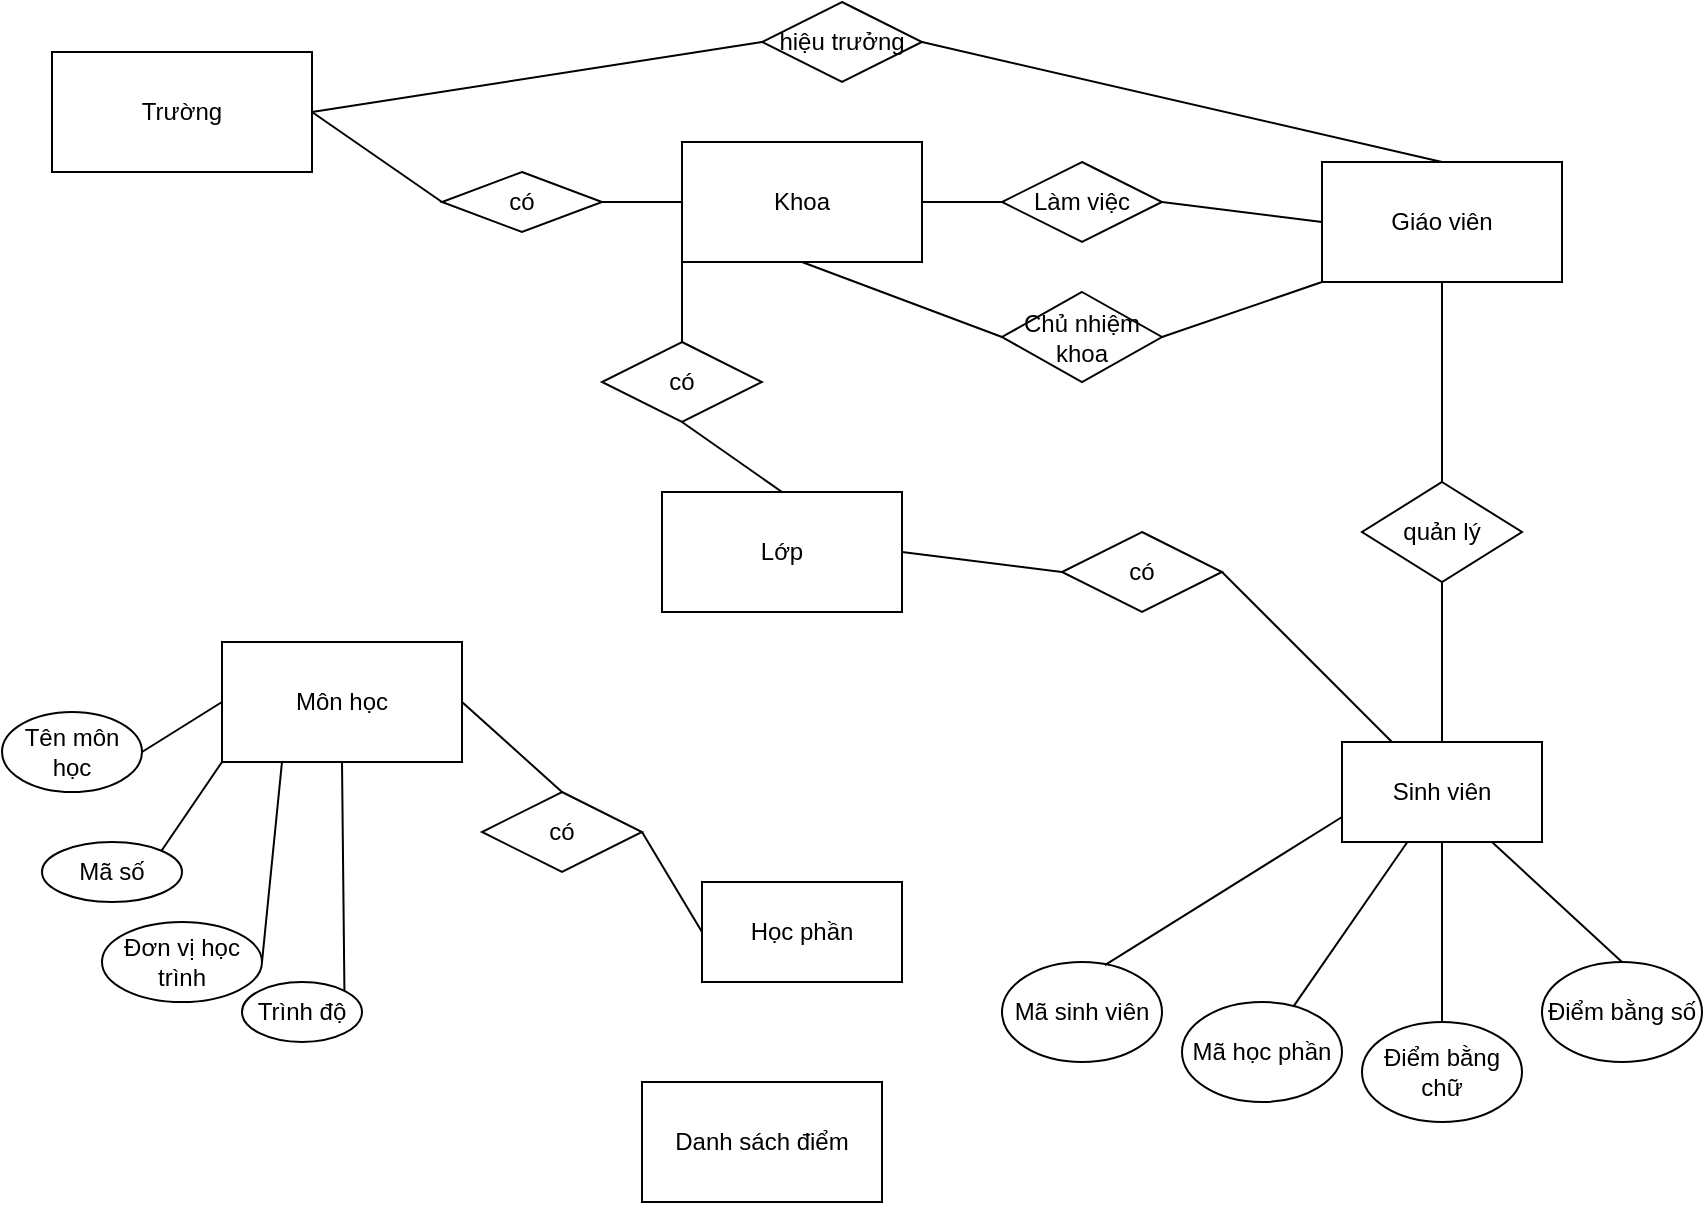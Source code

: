 <mxfile version="16.2.7" type="device"><diagram id="8b4q5NBT0EsoDJLBy-dq" name="Page-1"><mxGraphModel dx="1762" dy="547" grid="1" gridSize="10" guides="1" tooltips="1" connect="1" arrows="1" fold="1" page="1" pageScale="1" pageWidth="850" pageHeight="1100" math="0" shadow="0"><root><mxCell id="0"/><mxCell id="1" parent="0"/><mxCell id="aZ80mHsYPqqMFJwXPEyN-2" value="Trường" style="rounded=0;whiteSpace=wrap;html=1;" vertex="1" parent="1"><mxGeometry x="-35" y="575" width="130" height="60" as="geometry"/></mxCell><mxCell id="aZ80mHsYPqqMFJwXPEyN-4" value="Khoa" style="rounded=0;whiteSpace=wrap;html=1;" vertex="1" parent="1"><mxGeometry x="280" y="620" width="120" height="60" as="geometry"/></mxCell><mxCell id="aZ80mHsYPqqMFJwXPEyN-5" style="edgeStyle=orthogonalEdgeStyle;rounded=0;orthogonalLoop=1;jettySize=auto;html=1;exitX=0.5;exitY=1;exitDx=0;exitDy=0;" edge="1" parent="1" source="aZ80mHsYPqqMFJwXPEyN-2" target="aZ80mHsYPqqMFJwXPEyN-2"><mxGeometry relative="1" as="geometry"/></mxCell><mxCell id="aZ80mHsYPqqMFJwXPEyN-8" value="Mã sinh viên" style="ellipse;whiteSpace=wrap;html=1;" vertex="1" parent="1"><mxGeometry x="440" y="1030" width="80" height="50" as="geometry"/></mxCell><mxCell id="aZ80mHsYPqqMFJwXPEyN-10" value="Mã số" style="ellipse;whiteSpace=wrap;html=1;" vertex="1" parent="1"><mxGeometry x="-40" y="970" width="70" height="30" as="geometry"/></mxCell><mxCell id="aZ80mHsYPqqMFJwXPEyN-13" value="Tên môn học" style="ellipse;whiteSpace=wrap;html=1;" vertex="1" parent="1"><mxGeometry x="-60" y="905" width="70" height="40" as="geometry"/></mxCell><mxCell id="aZ80mHsYPqqMFJwXPEyN-14" value="Đơn vị học trình" style="ellipse;whiteSpace=wrap;html=1;" vertex="1" parent="1"><mxGeometry x="-10" y="1010" width="80" height="40" as="geometry"/></mxCell><mxCell id="aZ80mHsYPqqMFJwXPEyN-15" value="Trình độ" style="ellipse;whiteSpace=wrap;html=1;" vertex="1" parent="1"><mxGeometry x="60" y="1040" width="60" height="30" as="geometry"/></mxCell><mxCell id="aZ80mHsYPqqMFJwXPEyN-33" value="" style="endArrow=none;html=1;rounded=0;entryX=0;entryY=0.5;entryDx=0;entryDy=0;exitX=1;exitY=0.5;exitDx=0;exitDy=0;" edge="1" parent="1" source="aZ80mHsYPqqMFJwXPEyN-13" target="aZ80mHsYPqqMFJwXPEyN-41"><mxGeometry width="50" height="50" relative="1" as="geometry"><mxPoint x="80" y="840" as="sourcePoint"/><mxPoint x="130" y="855" as="targetPoint"/></mxGeometry></mxCell><mxCell id="aZ80mHsYPqqMFJwXPEyN-35" value="" style="endArrow=none;html=1;rounded=0;exitX=1;exitY=0;exitDx=0;exitDy=0;entryX=0;entryY=1;entryDx=0;entryDy=0;" edge="1" parent="1" source="aZ80mHsYPqqMFJwXPEyN-10" target="aZ80mHsYPqqMFJwXPEyN-41"><mxGeometry width="50" height="50" relative="1" as="geometry"><mxPoint x="90" y="895" as="sourcePoint"/><mxPoint x="138.765" y="870.617" as="targetPoint"/><Array as="points"/></mxGeometry></mxCell><mxCell id="aZ80mHsYPqqMFJwXPEyN-36" value="" style="endArrow=none;html=1;rounded=0;entryX=0.5;entryY=1;entryDx=0;entryDy=0;exitX=1;exitY=0;exitDx=0;exitDy=0;" edge="1" parent="1" source="aZ80mHsYPqqMFJwXPEyN-15" target="aZ80mHsYPqqMFJwXPEyN-41"><mxGeometry width="50" height="50" relative="1" as="geometry"><mxPoint x="100" y="860" as="sourcePoint"/><mxPoint x="150" y="875" as="targetPoint"/></mxGeometry></mxCell><mxCell id="aZ80mHsYPqqMFJwXPEyN-37" value="" style="endArrow=none;html=1;rounded=0;entryX=1;entryY=0.5;entryDx=0;entryDy=0;exitX=0.25;exitY=1;exitDx=0;exitDy=0;" edge="1" parent="1" source="aZ80mHsYPqqMFJwXPEyN-41" target="aZ80mHsYPqqMFJwXPEyN-14"><mxGeometry width="50" height="50" relative="1" as="geometry"><mxPoint x="150.574" y="876.854" as="sourcePoint"/><mxPoint x="160" y="885" as="targetPoint"/></mxGeometry></mxCell><mxCell id="aZ80mHsYPqqMFJwXPEyN-41" value="Môn học" style="whiteSpace=wrap;html=1;" vertex="1" parent="1"><mxGeometry x="50" y="870" width="120" height="60" as="geometry"/></mxCell><mxCell id="aZ80mHsYPqqMFJwXPEyN-43" value="Giáo viên" style="rounded=0;whiteSpace=wrap;html=1;" vertex="1" parent="1"><mxGeometry x="600" y="630" width="120" height="60" as="geometry"/></mxCell><mxCell id="aZ80mHsYPqqMFJwXPEyN-44" value="Lớp" style="rounded=0;whiteSpace=wrap;html=1;" vertex="1" parent="1"><mxGeometry x="270" y="795" width="120" height="60" as="geometry"/></mxCell><mxCell id="aZ80mHsYPqqMFJwXPEyN-45" value="Sinh viên" style="rounded=0;whiteSpace=wrap;html=1;" vertex="1" parent="1"><mxGeometry x="610" y="920" width="100" height="50" as="geometry"/></mxCell><mxCell id="aZ80mHsYPqqMFJwXPEyN-46" value="Mã học phần" style="ellipse;whiteSpace=wrap;html=1;" vertex="1" parent="1"><mxGeometry x="530" y="1050" width="80" height="50" as="geometry"/></mxCell><mxCell id="aZ80mHsYPqqMFJwXPEyN-47" value="Điểm bằng chữ" style="ellipse;whiteSpace=wrap;html=1;" vertex="1" parent="1"><mxGeometry x="620" y="1060" width="80" height="50" as="geometry"/></mxCell><mxCell id="aZ80mHsYPqqMFJwXPEyN-49" value="" style="endArrow=none;html=1;rounded=0;" edge="1" parent="1" source="aZ80mHsYPqqMFJwXPEyN-46" target="aZ80mHsYPqqMFJwXPEyN-45"><mxGeometry width="50" height="50" relative="1" as="geometry"><mxPoint x="440" y="950" as="sourcePoint"/><mxPoint x="480" y="900" as="targetPoint"/></mxGeometry></mxCell><mxCell id="aZ80mHsYPqqMFJwXPEyN-50" value="" style="endArrow=none;html=1;rounded=0;exitX=0.643;exitY=0.032;exitDx=0;exitDy=0;exitPerimeter=0;entryX=0;entryY=0.75;entryDx=0;entryDy=0;" edge="1" parent="1" source="aZ80mHsYPqqMFJwXPEyN-8" target="aZ80mHsYPqqMFJwXPEyN-45"><mxGeometry width="50" height="50" relative="1" as="geometry"><mxPoint x="380" y="930" as="sourcePoint"/><mxPoint x="430" y="880" as="targetPoint"/></mxGeometry></mxCell><mxCell id="aZ80mHsYPqqMFJwXPEyN-51" value="Điểm bằng số" style="ellipse;whiteSpace=wrap;html=1;" vertex="1" parent="1"><mxGeometry x="710" y="1030" width="80" height="50" as="geometry"/></mxCell><mxCell id="aZ80mHsYPqqMFJwXPEyN-55" value="" style="endArrow=none;html=1;rounded=0;entryX=0.75;entryY=1;entryDx=0;entryDy=0;exitX=0.5;exitY=0;exitDx=0;exitDy=0;" edge="1" parent="1" source="aZ80mHsYPqqMFJwXPEyN-51" target="aZ80mHsYPqqMFJwXPEyN-45"><mxGeometry width="50" height="50" relative="1" as="geometry"><mxPoint x="500" y="1000" as="sourcePoint"/><mxPoint x="500" y="910" as="targetPoint"/></mxGeometry></mxCell><mxCell id="aZ80mHsYPqqMFJwXPEyN-57" value="" style="endArrow=none;html=1;rounded=0;exitX=0.5;exitY=0;exitDx=0;exitDy=0;entryX=0.5;entryY=1;entryDx=0;entryDy=0;" edge="1" parent="1" source="aZ80mHsYPqqMFJwXPEyN-47" target="aZ80mHsYPqqMFJwXPEyN-45"><mxGeometry width="50" height="50" relative="1" as="geometry"><mxPoint x="320" y="880" as="sourcePoint"/><mxPoint x="370" y="830" as="targetPoint"/></mxGeometry></mxCell><mxCell id="aZ80mHsYPqqMFJwXPEyN-59" value="có" style="rhombus;whiteSpace=wrap;html=1;" vertex="1" parent="1"><mxGeometry x="160" y="635" width="80" height="30" as="geometry"/></mxCell><mxCell id="aZ80mHsYPqqMFJwXPEyN-60" value="" style="endArrow=none;html=1;rounded=0;exitX=1;exitY=0.5;exitDx=0;exitDy=0;entryX=0;entryY=0.5;entryDx=0;entryDy=0;" edge="1" parent="1" source="aZ80mHsYPqqMFJwXPEyN-2" target="aZ80mHsYPqqMFJwXPEyN-59"><mxGeometry width="50" height="50" relative="1" as="geometry"><mxPoint x="320" y="880" as="sourcePoint"/><mxPoint x="370" y="830" as="targetPoint"/></mxGeometry></mxCell><mxCell id="aZ80mHsYPqqMFJwXPEyN-61" value="" style="endArrow=none;html=1;rounded=0;exitX=1;exitY=0.5;exitDx=0;exitDy=0;entryX=0;entryY=0.5;entryDx=0;entryDy=0;" edge="1" parent="1" source="aZ80mHsYPqqMFJwXPEyN-59" target="aZ80mHsYPqqMFJwXPEyN-4"><mxGeometry width="50" height="50" relative="1" as="geometry"><mxPoint x="170" y="660" as="sourcePoint"/><mxPoint x="200" y="660" as="targetPoint"/></mxGeometry></mxCell><mxCell id="aZ80mHsYPqqMFJwXPEyN-62" value="Làm việc" style="rhombus;whiteSpace=wrap;html=1;" vertex="1" parent="1"><mxGeometry x="440" y="630" width="80" height="40" as="geometry"/></mxCell><mxCell id="aZ80mHsYPqqMFJwXPEyN-63" value="" style="endArrow=none;html=1;rounded=0;entryX=1;entryY=0.5;entryDx=0;entryDy=0;exitX=0;exitY=0.5;exitDx=0;exitDy=0;" edge="1" parent="1" source="aZ80mHsYPqqMFJwXPEyN-62" target="aZ80mHsYPqqMFJwXPEyN-4"><mxGeometry width="50" height="50" relative="1" as="geometry"><mxPoint x="320" y="880" as="sourcePoint"/><mxPoint x="370" y="830" as="targetPoint"/></mxGeometry></mxCell><mxCell id="aZ80mHsYPqqMFJwXPEyN-64" value="" style="endArrow=none;html=1;rounded=0;entryX=1;entryY=0.5;entryDx=0;entryDy=0;exitX=0;exitY=0.5;exitDx=0;exitDy=0;" edge="1" parent="1" source="aZ80mHsYPqqMFJwXPEyN-43" target="aZ80mHsYPqqMFJwXPEyN-62"><mxGeometry width="50" height="50" relative="1" as="geometry"><mxPoint x="450" y="660" as="sourcePoint"/><mxPoint x="430" y="660" as="targetPoint"/></mxGeometry></mxCell><mxCell id="aZ80mHsYPqqMFJwXPEyN-65" value="có" style="rhombus;whiteSpace=wrap;html=1;" vertex="1" parent="1"><mxGeometry x="240" y="720" width="80" height="40" as="geometry"/></mxCell><mxCell id="aZ80mHsYPqqMFJwXPEyN-69" value="Chủ nhiệm khoa" style="rhombus;whiteSpace=wrap;html=1;" vertex="1" parent="1"><mxGeometry x="440" y="695" width="80" height="45" as="geometry"/></mxCell><mxCell id="aZ80mHsYPqqMFJwXPEyN-70" value="" style="endArrow=none;html=1;rounded=0;entryX=0.5;entryY=1;entryDx=0;entryDy=0;exitX=0;exitY=0.5;exitDx=0;exitDy=0;" edge="1" parent="1" source="aZ80mHsYPqqMFJwXPEyN-69" target="aZ80mHsYPqqMFJwXPEyN-4"><mxGeometry width="50" height="50" relative="1" as="geometry"><mxPoint x="280" y="810" as="sourcePoint"/><mxPoint x="330" y="760" as="targetPoint"/></mxGeometry></mxCell><mxCell id="aZ80mHsYPqqMFJwXPEyN-71" value="" style="endArrow=none;html=1;rounded=0;entryX=0;entryY=1;entryDx=0;entryDy=0;exitX=1;exitY=0.5;exitDx=0;exitDy=0;" edge="1" parent="1" source="aZ80mHsYPqqMFJwXPEyN-69" target="aZ80mHsYPqqMFJwXPEyN-43"><mxGeometry width="50" height="50" relative="1" as="geometry"><mxPoint x="435" y="762.5" as="sourcePoint"/><mxPoint x="370" y="690" as="targetPoint"/></mxGeometry></mxCell><mxCell id="aZ80mHsYPqqMFJwXPEyN-73" value="hiệu trưởng" style="rhombus;whiteSpace=wrap;html=1;" vertex="1" parent="1"><mxGeometry x="320" y="550" width="80" height="40" as="geometry"/></mxCell><mxCell id="aZ80mHsYPqqMFJwXPEyN-74" value="" style="endArrow=none;html=1;rounded=0;exitX=1;exitY=0.5;exitDx=0;exitDy=0;entryX=0;entryY=0.5;entryDx=0;entryDy=0;" edge="1" parent="1" source="aZ80mHsYPqqMFJwXPEyN-2" target="aZ80mHsYPqqMFJwXPEyN-73"><mxGeometry width="50" height="50" relative="1" as="geometry"><mxPoint x="290" y="870" as="sourcePoint"/><mxPoint x="340" y="820" as="targetPoint"/></mxGeometry></mxCell><mxCell id="aZ80mHsYPqqMFJwXPEyN-75" value="" style="endArrow=none;html=1;rounded=0;entryX=1;entryY=0.5;entryDx=0;entryDy=0;exitX=0.5;exitY=0;exitDx=0;exitDy=0;" edge="1" parent="1" source="aZ80mHsYPqqMFJwXPEyN-43" target="aZ80mHsYPqqMFJwXPEyN-73"><mxGeometry width="50" height="50" relative="1" as="geometry"><mxPoint x="290" y="850" as="sourcePoint"/><mxPoint x="340" y="800" as="targetPoint"/></mxGeometry></mxCell><mxCell id="aZ80mHsYPqqMFJwXPEyN-76" value="" style="endArrow=none;html=1;rounded=0;entryX=0;entryY=1;entryDx=0;entryDy=0;exitX=0.5;exitY=0;exitDx=0;exitDy=0;" edge="1" parent="1" source="aZ80mHsYPqqMFJwXPEyN-65" target="aZ80mHsYPqqMFJwXPEyN-4"><mxGeometry width="50" height="50" relative="1" as="geometry"><mxPoint x="290" y="850" as="sourcePoint"/><mxPoint x="340" y="800" as="targetPoint"/></mxGeometry></mxCell><mxCell id="aZ80mHsYPqqMFJwXPEyN-77" value="" style="endArrow=none;html=1;rounded=0;entryX=0.5;entryY=0;entryDx=0;entryDy=0;exitX=0.5;exitY=1;exitDx=0;exitDy=0;" edge="1" parent="1" source="aZ80mHsYPqqMFJwXPEyN-65" target="aZ80mHsYPqqMFJwXPEyN-44"><mxGeometry width="50" height="50" relative="1" as="geometry"><mxPoint x="200" y="705" as="sourcePoint"/><mxPoint x="290" y="690" as="targetPoint"/></mxGeometry></mxCell><mxCell id="aZ80mHsYPqqMFJwXPEyN-80" value="quản lý" style="rhombus;whiteSpace=wrap;html=1;" vertex="1" parent="1"><mxGeometry x="620" y="790" width="80" height="50" as="geometry"/></mxCell><mxCell id="aZ80mHsYPqqMFJwXPEyN-81" value="" style="endArrow=none;html=1;rounded=0;exitX=0.5;exitY=0;exitDx=0;exitDy=0;entryX=0.5;entryY=1;entryDx=0;entryDy=0;" edge="1" parent="1" source="aZ80mHsYPqqMFJwXPEyN-45" target="aZ80mHsYPqqMFJwXPEyN-80"><mxGeometry width="50" height="50" relative="1" as="geometry"><mxPoint x="530" y="850" as="sourcePoint"/><mxPoint x="580" y="800" as="targetPoint"/></mxGeometry></mxCell><mxCell id="aZ80mHsYPqqMFJwXPEyN-82" value="" style="endArrow=none;html=1;rounded=0;entryX=0.5;entryY=1;entryDx=0;entryDy=0;exitX=0.5;exitY=0;exitDx=0;exitDy=0;" edge="1" parent="1" source="aZ80mHsYPqqMFJwXPEyN-80" target="aZ80mHsYPqqMFJwXPEyN-43"><mxGeometry width="50" height="50" relative="1" as="geometry"><mxPoint x="590" y="770" as="sourcePoint"/><mxPoint x="640" y="720" as="targetPoint"/></mxGeometry></mxCell><mxCell id="aZ80mHsYPqqMFJwXPEyN-87" value="Học phần" style="rounded=0;whiteSpace=wrap;html=1;" vertex="1" parent="1"><mxGeometry x="290" y="990" width="100" height="50" as="geometry"/></mxCell><mxCell id="aZ80mHsYPqqMFJwXPEyN-88" value="có" style="rhombus;whiteSpace=wrap;html=1;" vertex="1" parent="1"><mxGeometry x="180" y="945" width="80" height="40" as="geometry"/></mxCell><mxCell id="aZ80mHsYPqqMFJwXPEyN-89" value="" style="endArrow=none;html=1;rounded=0;exitX=1;exitY=0.5;exitDx=0;exitDy=0;entryX=0;entryY=0.5;entryDx=0;entryDy=0;" edge="1" parent="1" source="aZ80mHsYPqqMFJwXPEyN-88" target="aZ80mHsYPqqMFJwXPEyN-87"><mxGeometry width="50" height="50" relative="1" as="geometry"><mxPoint x="140" y="900" as="sourcePoint"/><mxPoint x="190" y="900" as="targetPoint"/></mxGeometry></mxCell><mxCell id="aZ80mHsYPqqMFJwXPEyN-90" value="Danh sách điểm" style="rounded=0;whiteSpace=wrap;html=1;" vertex="1" parent="1"><mxGeometry x="260" y="1090" width="120" height="60" as="geometry"/></mxCell><mxCell id="aZ80mHsYPqqMFJwXPEyN-91" value="có" style="rhombus;whiteSpace=wrap;html=1;" vertex="1" parent="1"><mxGeometry x="470" y="815" width="80" height="40" as="geometry"/></mxCell><mxCell id="aZ80mHsYPqqMFJwXPEyN-92" value="" style="endArrow=none;html=1;rounded=0;exitX=1;exitY=0.5;exitDx=0;exitDy=0;entryX=0;entryY=0.5;entryDx=0;entryDy=0;" edge="1" parent="1" source="aZ80mHsYPqqMFJwXPEyN-44" target="aZ80mHsYPqqMFJwXPEyN-91"><mxGeometry width="50" height="50" relative="1" as="geometry"><mxPoint x="440" y="950" as="sourcePoint"/><mxPoint x="490" y="865" as="targetPoint"/></mxGeometry></mxCell><mxCell id="aZ80mHsYPqqMFJwXPEyN-93" value="" style="endArrow=none;html=1;rounded=0;exitX=0.25;exitY=0;exitDx=0;exitDy=0;entryX=1;entryY=0.5;entryDx=0;entryDy=0;" edge="1" parent="1" source="aZ80mHsYPqqMFJwXPEyN-45" target="aZ80mHsYPqqMFJwXPEyN-91"><mxGeometry width="50" height="50" relative="1" as="geometry"><mxPoint x="400" y="835" as="sourcePoint"/><mxPoint x="480" y="875" as="targetPoint"/></mxGeometry></mxCell><mxCell id="aZ80mHsYPqqMFJwXPEyN-96" value="" style="endArrow=none;html=1;rounded=0;entryX=1;entryY=0.5;entryDx=0;entryDy=0;exitX=0.5;exitY=0;exitDx=0;exitDy=0;" edge="1" parent="1" source="aZ80mHsYPqqMFJwXPEyN-88" target="aZ80mHsYPqqMFJwXPEyN-41"><mxGeometry width="50" height="50" relative="1" as="geometry"><mxPoint x="440" y="950" as="sourcePoint"/><mxPoint x="490" y="900" as="targetPoint"/></mxGeometry></mxCell></root></mxGraphModel></diagram></mxfile>